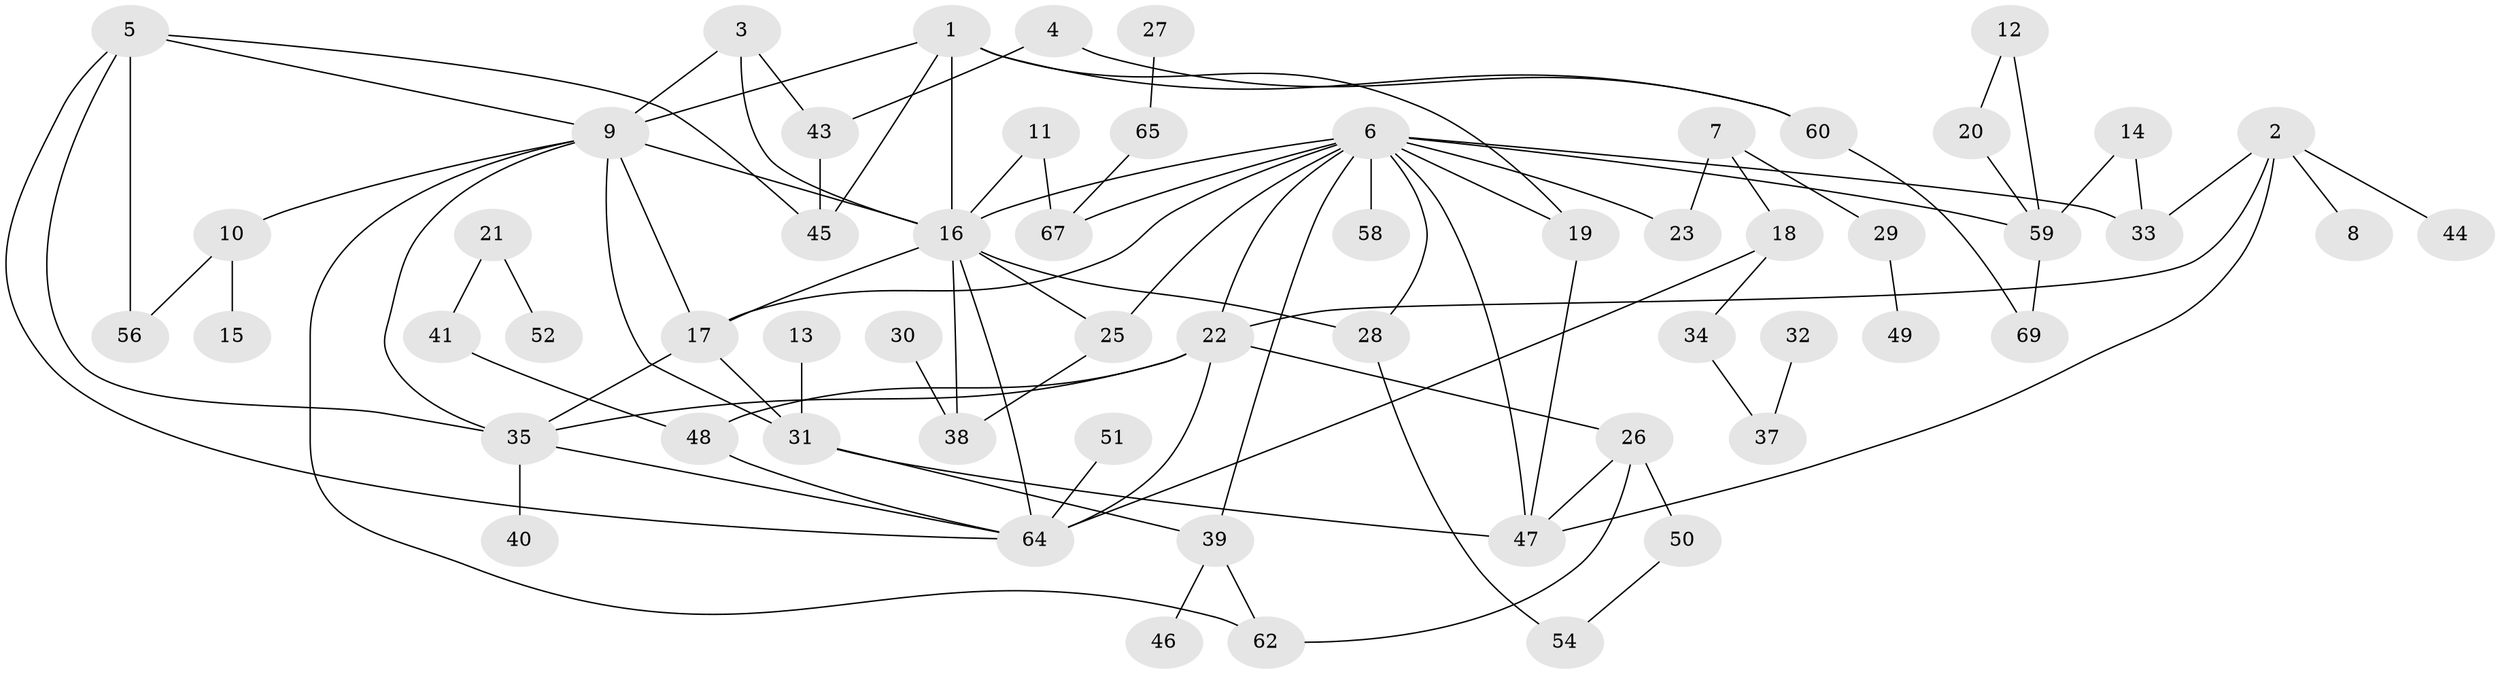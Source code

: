 // original degree distribution, {6: 0.04081632653061224, 5: 0.09183673469387756, 3: 0.20408163265306123, 2: 0.25510204081632654, 1: 0.1836734693877551, 0: 0.10204081632653061, 4: 0.09183673469387756, 7: 0.030612244897959183}
// Generated by graph-tools (version 1.1) at 2025/48/03/04/25 22:48:32]
// undirected, 59 vertices, 92 edges
graph export_dot {
  node [color=gray90,style=filled];
  1;
  2;
  3;
  4;
  5;
  6;
  7;
  8;
  9;
  10;
  11;
  12;
  13;
  14;
  15;
  16;
  17;
  18;
  19;
  20;
  21;
  22;
  23;
  25;
  26;
  27;
  28;
  29;
  30;
  31;
  32;
  33;
  34;
  35;
  37;
  38;
  39;
  40;
  41;
  43;
  44;
  45;
  46;
  47;
  48;
  49;
  50;
  51;
  52;
  54;
  56;
  58;
  59;
  60;
  62;
  64;
  65;
  67;
  69;
  1 -- 9 [weight=1.0];
  1 -- 16 [weight=2.0];
  1 -- 19 [weight=1.0];
  1 -- 45 [weight=1.0];
  1 -- 60 [weight=1.0];
  2 -- 8 [weight=1.0];
  2 -- 22 [weight=1.0];
  2 -- 33 [weight=1.0];
  2 -- 44 [weight=1.0];
  2 -- 47 [weight=1.0];
  3 -- 9 [weight=1.0];
  3 -- 16 [weight=1.0];
  3 -- 43 [weight=1.0];
  4 -- 43 [weight=1.0];
  4 -- 60 [weight=1.0];
  5 -- 9 [weight=1.0];
  5 -- 35 [weight=1.0];
  5 -- 45 [weight=1.0];
  5 -- 56 [weight=1.0];
  5 -- 64 [weight=1.0];
  6 -- 16 [weight=1.0];
  6 -- 17 [weight=1.0];
  6 -- 19 [weight=1.0];
  6 -- 22 [weight=1.0];
  6 -- 23 [weight=1.0];
  6 -- 25 [weight=1.0];
  6 -- 28 [weight=1.0];
  6 -- 33 [weight=1.0];
  6 -- 39 [weight=1.0];
  6 -- 47 [weight=1.0];
  6 -- 58 [weight=1.0];
  6 -- 59 [weight=1.0];
  6 -- 67 [weight=1.0];
  7 -- 18 [weight=1.0];
  7 -- 23 [weight=1.0];
  7 -- 29 [weight=1.0];
  9 -- 10 [weight=1.0];
  9 -- 16 [weight=1.0];
  9 -- 17 [weight=1.0];
  9 -- 31 [weight=2.0];
  9 -- 35 [weight=2.0];
  9 -- 62 [weight=1.0];
  10 -- 15 [weight=1.0];
  10 -- 56 [weight=1.0];
  11 -- 16 [weight=1.0];
  11 -- 67 [weight=1.0];
  12 -- 20 [weight=1.0];
  12 -- 59 [weight=1.0];
  13 -- 31 [weight=1.0];
  14 -- 33 [weight=1.0];
  14 -- 59 [weight=1.0];
  16 -- 17 [weight=1.0];
  16 -- 25 [weight=1.0];
  16 -- 28 [weight=1.0];
  16 -- 38 [weight=2.0];
  16 -- 64 [weight=1.0];
  17 -- 31 [weight=1.0];
  17 -- 35 [weight=1.0];
  18 -- 34 [weight=1.0];
  18 -- 64 [weight=1.0];
  19 -- 47 [weight=1.0];
  20 -- 59 [weight=1.0];
  21 -- 41 [weight=1.0];
  21 -- 52 [weight=1.0];
  22 -- 26 [weight=1.0];
  22 -- 35 [weight=1.0];
  22 -- 48 [weight=1.0];
  22 -- 64 [weight=1.0];
  25 -- 38 [weight=1.0];
  26 -- 47 [weight=1.0];
  26 -- 50 [weight=1.0];
  26 -- 62 [weight=1.0];
  27 -- 65 [weight=1.0];
  28 -- 54 [weight=1.0];
  29 -- 49 [weight=1.0];
  30 -- 38 [weight=1.0];
  31 -- 39 [weight=1.0];
  31 -- 47 [weight=1.0];
  32 -- 37 [weight=1.0];
  34 -- 37 [weight=1.0];
  35 -- 40 [weight=1.0];
  35 -- 64 [weight=1.0];
  39 -- 46 [weight=1.0];
  39 -- 62 [weight=1.0];
  41 -- 48 [weight=1.0];
  43 -- 45 [weight=1.0];
  48 -- 64 [weight=1.0];
  50 -- 54 [weight=1.0];
  51 -- 64 [weight=1.0];
  59 -- 69 [weight=1.0];
  60 -- 69 [weight=1.0];
  65 -- 67 [weight=1.0];
}
